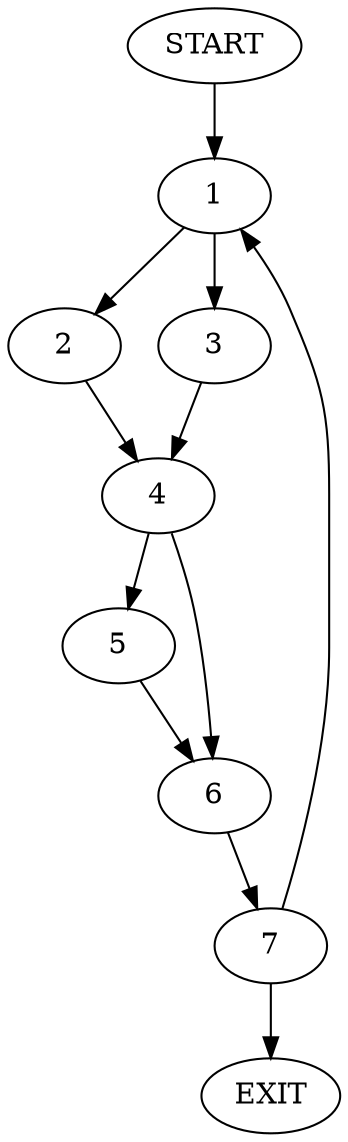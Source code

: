 digraph { 
0 [label="START"];
1;
2;
3;
4;
5;
6;
7;
8[label="EXIT"];
0 -> 1;
1 -> 2;
1 -> 3;
2 -> 4;
3 -> 4;
4 -> 5;
4 -> 6;
5 -> 6;
6 -> 7;
7 -> 1;
7 -> 8;
}